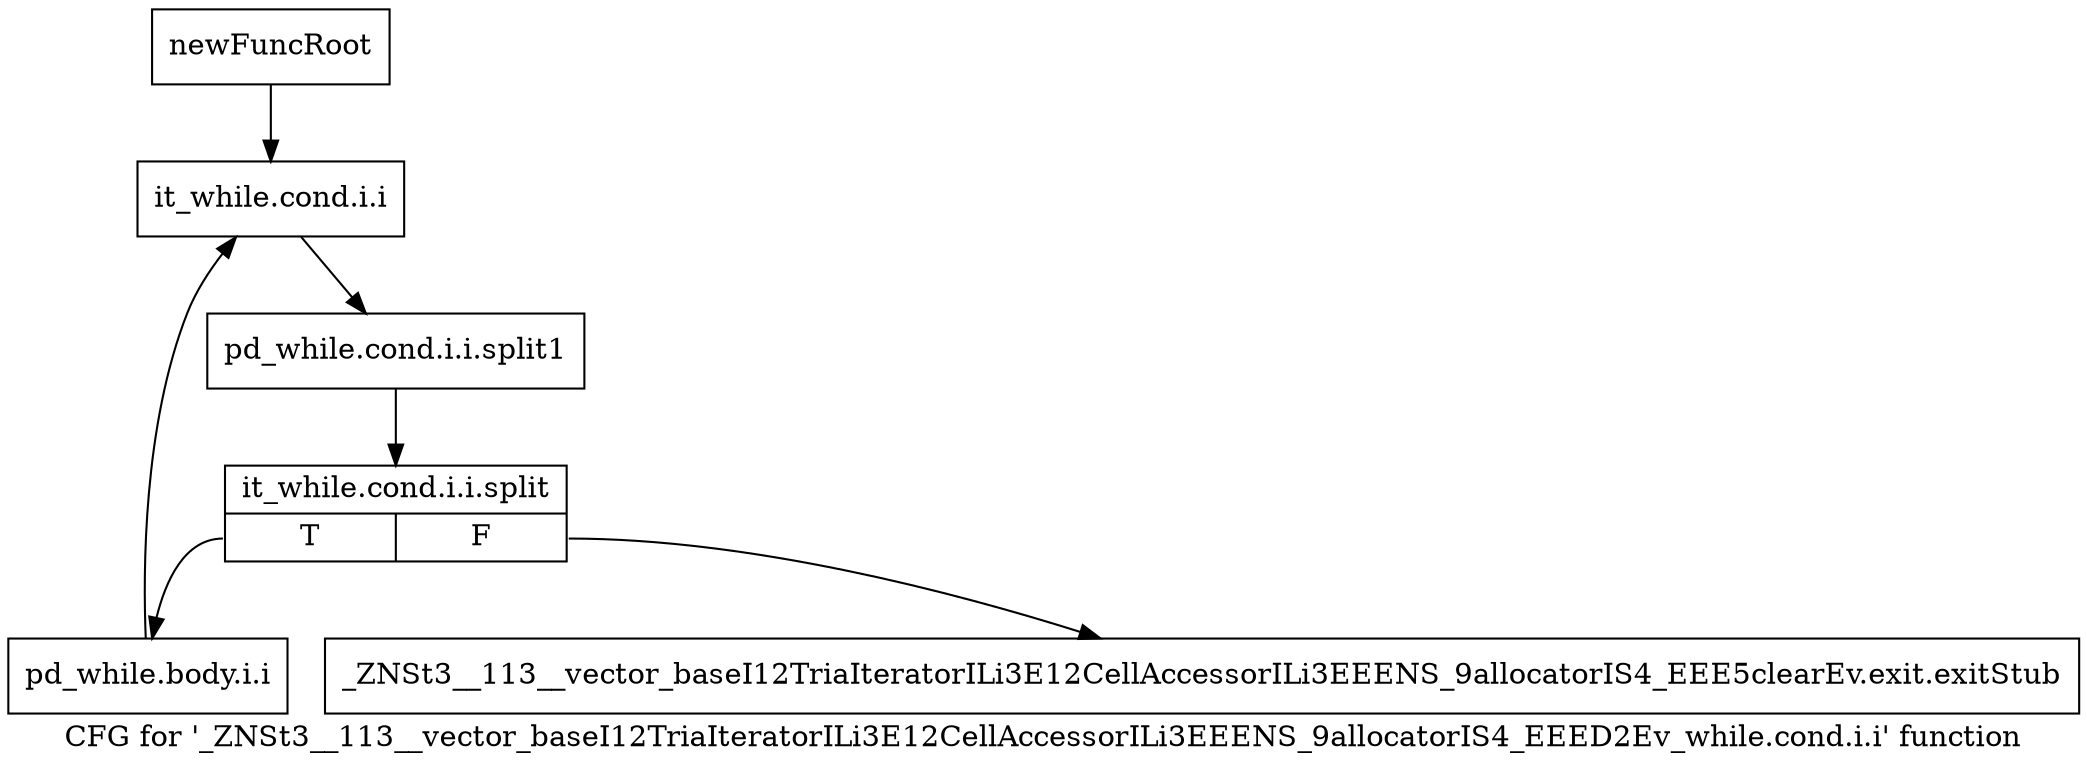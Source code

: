 digraph "CFG for '_ZNSt3__113__vector_baseI12TriaIteratorILi3E12CellAccessorILi3EEENS_9allocatorIS4_EEED2Ev_while.cond.i.i' function" {
	label="CFG for '_ZNSt3__113__vector_baseI12TriaIteratorILi3E12CellAccessorILi3EEENS_9allocatorIS4_EEED2Ev_while.cond.i.i' function";

	Node0x9486980 [shape=record,label="{newFuncRoot}"];
	Node0x9486980 -> Node0x9486a20;
	Node0x94869d0 [shape=record,label="{_ZNSt3__113__vector_baseI12TriaIteratorILi3E12CellAccessorILi3EEENS_9allocatorIS4_EEE5clearEv.exit.exitStub}"];
	Node0x9486a20 [shape=record,label="{it_while.cond.i.i}"];
	Node0x9486a20 -> Node0xb643d20;
	Node0xb643d20 [shape=record,label="{pd_while.cond.i.i.split1}"];
	Node0xb643d20 -> Node0xb619980;
	Node0xb619980 [shape=record,label="{it_while.cond.i.i.split|{<s0>T|<s1>F}}"];
	Node0xb619980:s0 -> Node0x9486a70;
	Node0xb619980:s1 -> Node0x94869d0;
	Node0x9486a70 [shape=record,label="{pd_while.body.i.i}"];
	Node0x9486a70 -> Node0x9486a20;
}
